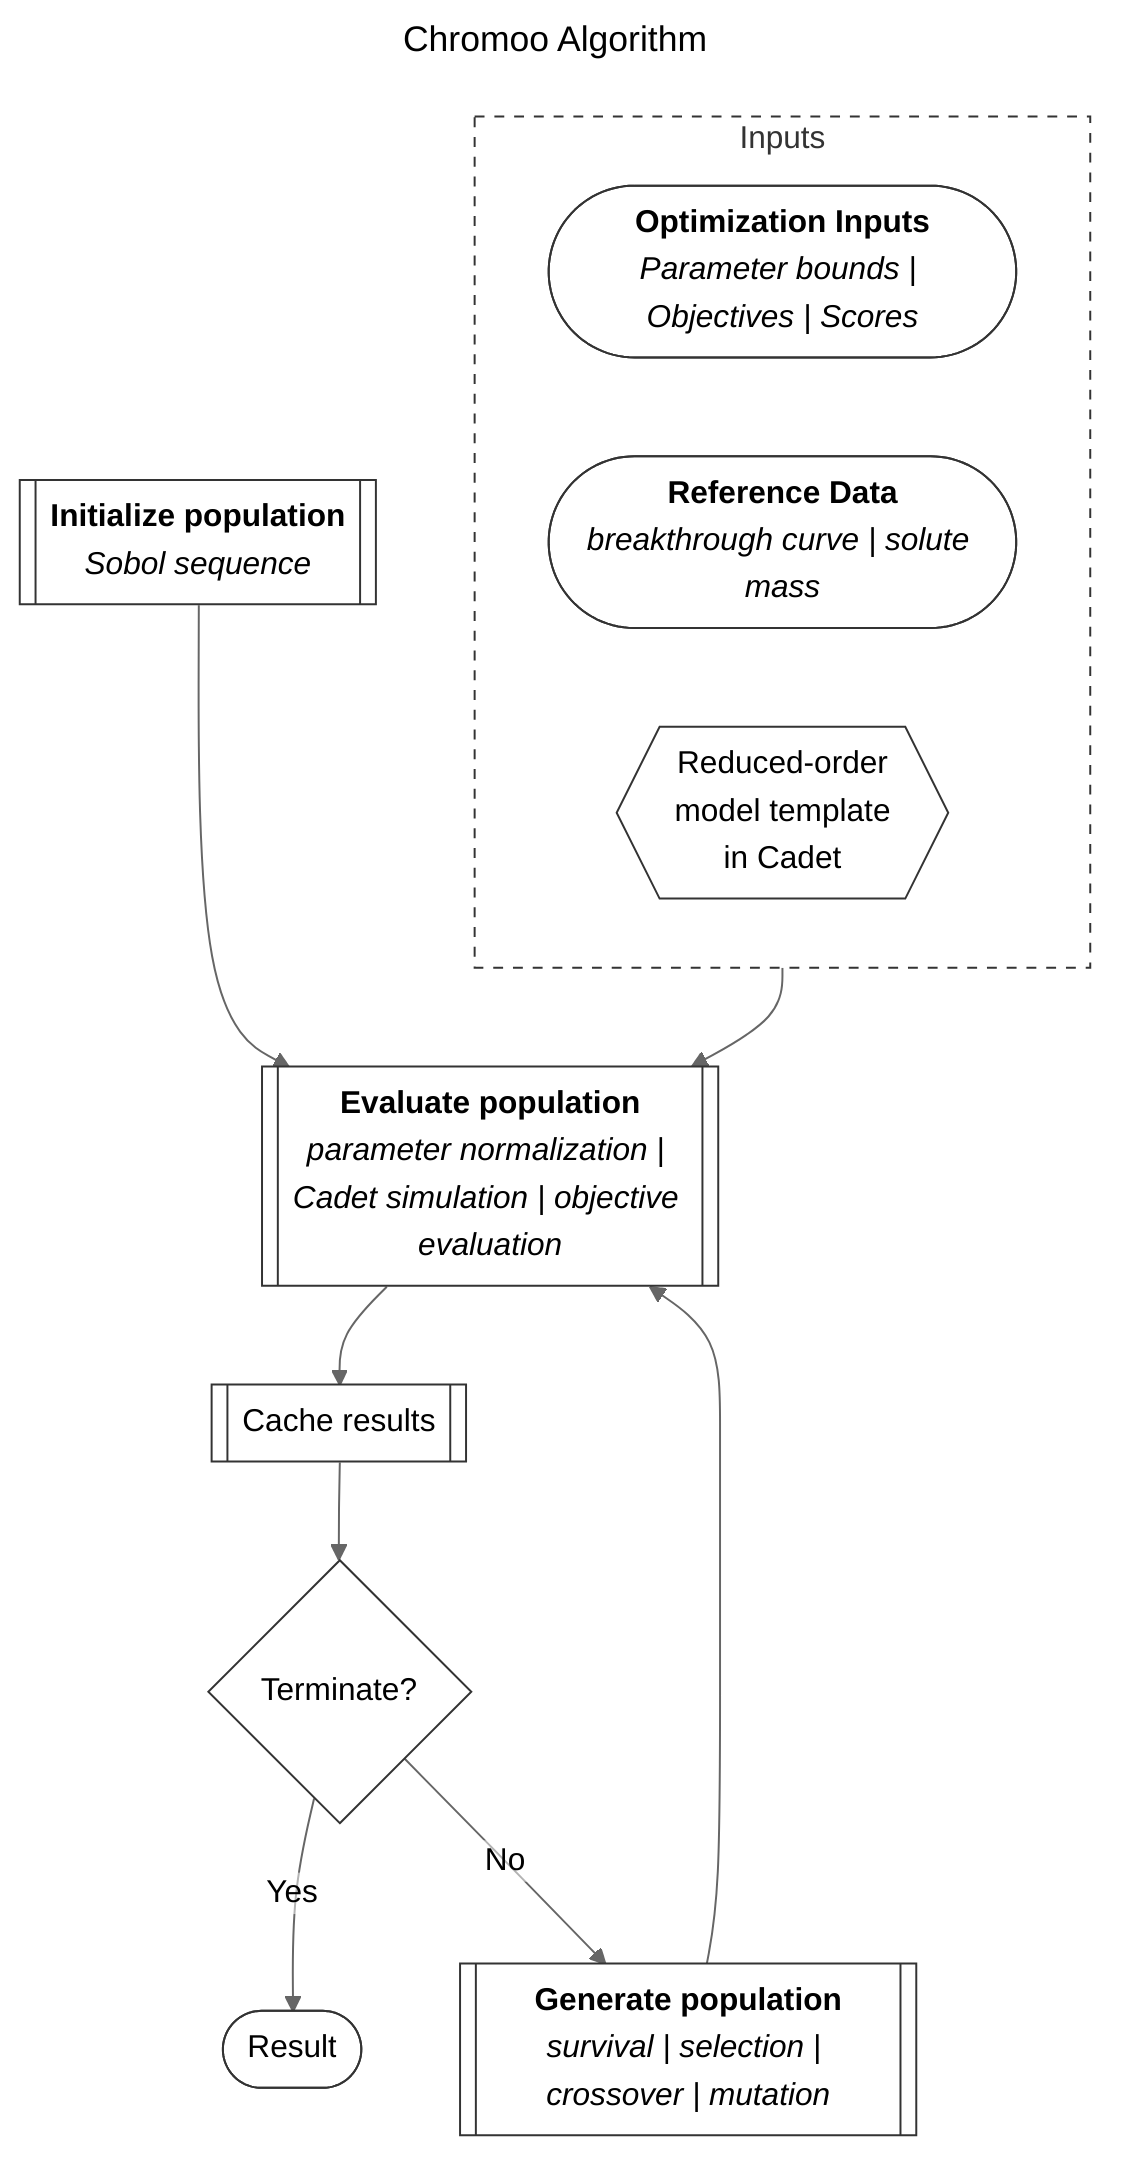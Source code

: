 ---
title: Chromoo Algorithm
---
%%{init: 
  { 'theme': 'neutral', 
    'flowchart': 
    {
      'curve': 'basis',
      'diagramPadding': 10,
      'htmlLabels': false
    }
  }
}%%
flowchart TB
%%{config: { 'fontFamily': 'Menlo', 'fontSize': 18, 'fontWeight': 400 } }%%
eval[["`**Evaluate population**
_parameter normalization | Cadet simulation | objective evaluation_`"]]
init[["`**Initialize population**
_Sobol sequence_`"]]
genpop[["`**Generate population**
_survival | selection | crossover | mutation_`"]]

    callback[[Cache results]]
    term{Terminate?}
    res([Result])

    subgraph SG_Inputs[Inputs]
    inputs(["`**Optimization Inputs**
            _Parameter bounds | Objectives | Scores_`"])
    ref(["`**Reference Data**
            _breakthrough curve | solute mass_`"])
    rom{{"Reduced-order
          model template
          in Cadet"}}
    end

    init --> eval
    SG_Inputs --> eval
    term -- Yes --> res
    eval --> callback --> term 
    term -- No --> genpop --> eval

    classDef data fill:#fff,stroke:#333
    classDef process fill:#fff,stroke:#333
    class deno,run,obj,cadet,eval,genpop,init,callback,term process
    class res,ref,rom,inputs data
    style SG_Inputs fill:#fff,stroke-dasharray: 5 5,stroke-width:1px,stroke:#333